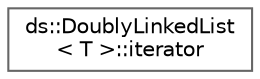 digraph "Graphical Class Hierarchy"
{
 // INTERACTIVE_SVG=YES
 // LATEX_PDF_SIZE
  bgcolor="transparent";
  edge [fontname=Helvetica,fontsize=10,labelfontname=Helvetica,labelfontsize=10];
  node [fontname=Helvetica,fontsize=10,shape=box,height=0.2,width=0.4];
  rankdir="LR";
  Node0 [id="Node000000",label="ds::DoublyLinkedList\l\< T \>::iterator",height=0.2,width=0.4,color="grey40", fillcolor="white", style="filled",URL="$structds_1_1_doubly_linked_list_1_1iterator.html",tooltip=" "];
}
